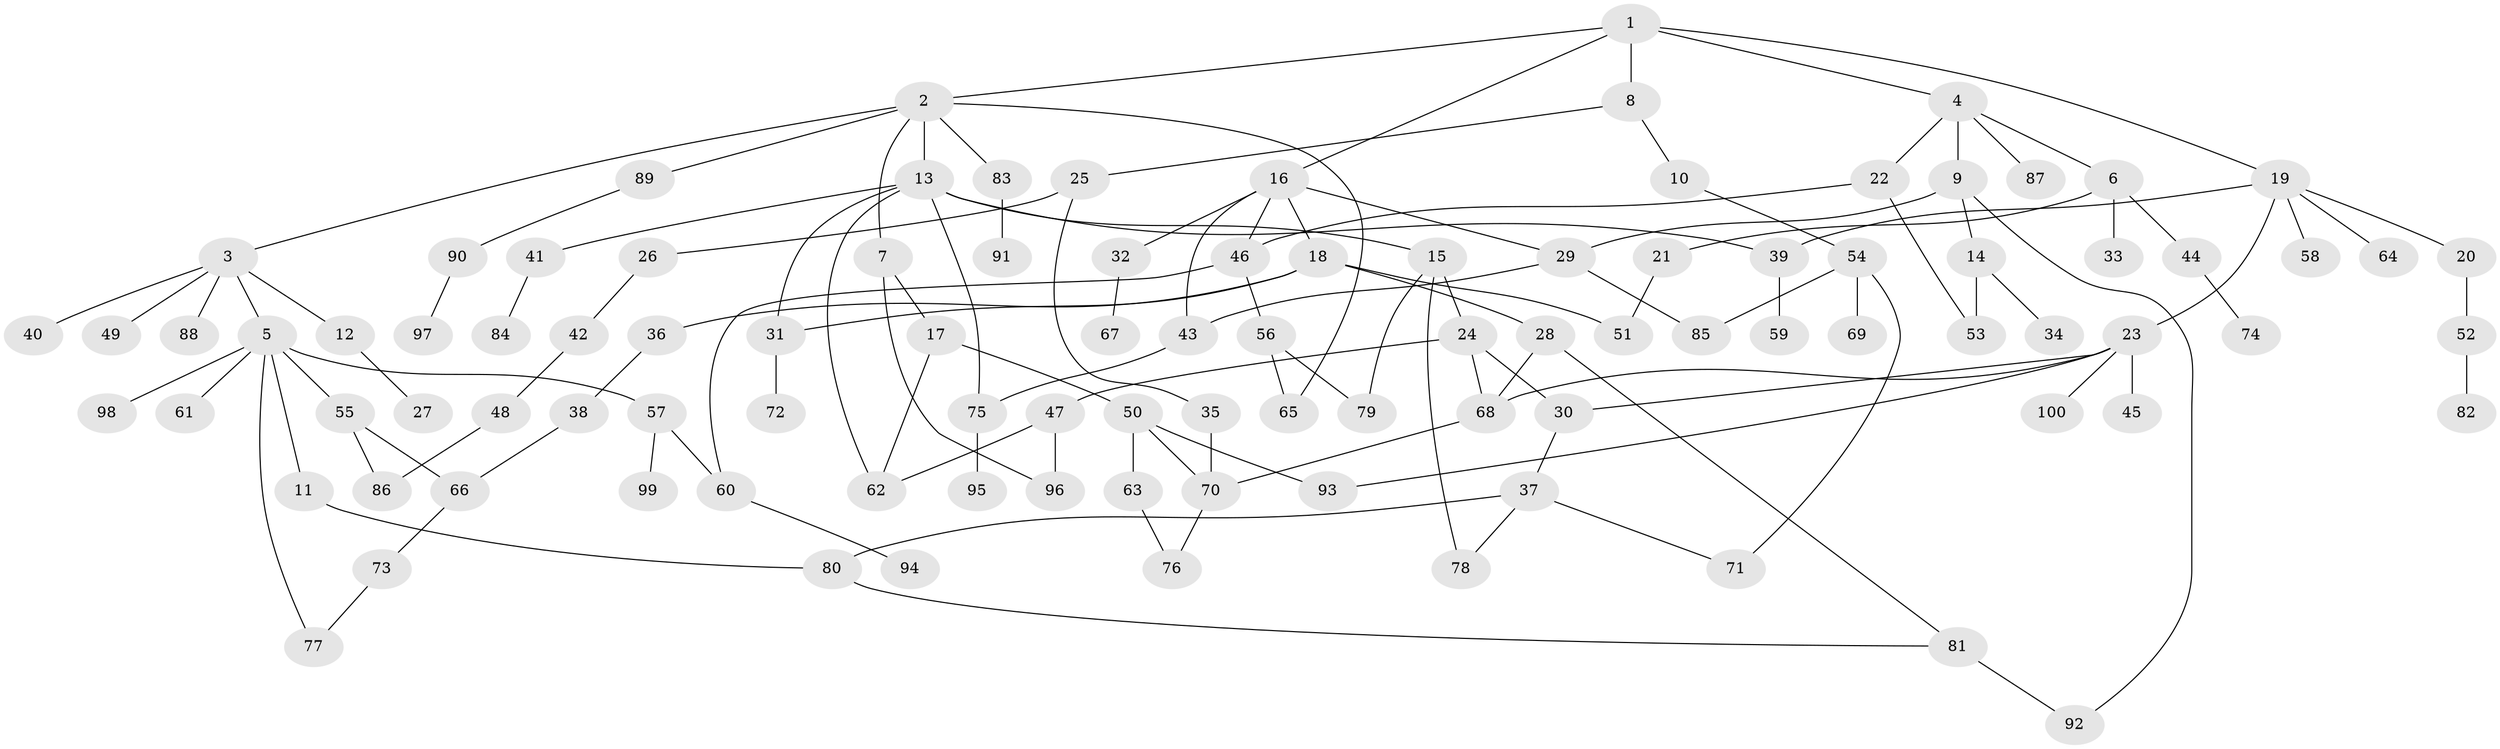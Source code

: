 // coarse degree distribution, {5: 0.05714285714285714, 7: 0.04285714285714286, 6: 0.05714285714285714, 8: 0.014285714285714285, 4: 0.1, 3: 0.14285714285714285, 2: 0.22857142857142856, 9: 0.014285714285714285, 1: 0.34285714285714286}
// Generated by graph-tools (version 1.1) at 2025/17/03/04/25 18:17:09]
// undirected, 100 vertices, 129 edges
graph export_dot {
graph [start="1"]
  node [color=gray90,style=filled];
  1;
  2;
  3;
  4;
  5;
  6;
  7;
  8;
  9;
  10;
  11;
  12;
  13;
  14;
  15;
  16;
  17;
  18;
  19;
  20;
  21;
  22;
  23;
  24;
  25;
  26;
  27;
  28;
  29;
  30;
  31;
  32;
  33;
  34;
  35;
  36;
  37;
  38;
  39;
  40;
  41;
  42;
  43;
  44;
  45;
  46;
  47;
  48;
  49;
  50;
  51;
  52;
  53;
  54;
  55;
  56;
  57;
  58;
  59;
  60;
  61;
  62;
  63;
  64;
  65;
  66;
  67;
  68;
  69;
  70;
  71;
  72;
  73;
  74;
  75;
  76;
  77;
  78;
  79;
  80;
  81;
  82;
  83;
  84;
  85;
  86;
  87;
  88;
  89;
  90;
  91;
  92;
  93;
  94;
  95;
  96;
  97;
  98;
  99;
  100;
  1 -- 2;
  1 -- 4;
  1 -- 8;
  1 -- 16;
  1 -- 19;
  2 -- 3;
  2 -- 7;
  2 -- 13;
  2 -- 65;
  2 -- 83;
  2 -- 89;
  3 -- 5;
  3 -- 12;
  3 -- 40;
  3 -- 49;
  3 -- 88;
  4 -- 6;
  4 -- 9;
  4 -- 22;
  4 -- 87;
  5 -- 11;
  5 -- 55;
  5 -- 57;
  5 -- 61;
  5 -- 77;
  5 -- 98;
  6 -- 21;
  6 -- 33;
  6 -- 44;
  7 -- 17;
  7 -- 96;
  8 -- 10;
  8 -- 25;
  9 -- 14;
  9 -- 29;
  9 -- 92;
  10 -- 54;
  11 -- 80;
  12 -- 27;
  13 -- 15;
  13 -- 31;
  13 -- 39;
  13 -- 41;
  13 -- 62;
  13 -- 75;
  14 -- 34;
  14 -- 53;
  15 -- 24;
  15 -- 78;
  15 -- 79;
  16 -- 18;
  16 -- 32;
  16 -- 46;
  16 -- 29;
  16 -- 43;
  17 -- 50;
  17 -- 62;
  18 -- 28;
  18 -- 36;
  18 -- 51;
  18 -- 31;
  19 -- 20;
  19 -- 23;
  19 -- 58;
  19 -- 64;
  19 -- 39;
  20 -- 52;
  21 -- 51;
  22 -- 46;
  22 -- 53;
  23 -- 30;
  23 -- 45;
  23 -- 93;
  23 -- 100;
  23 -- 68;
  24 -- 47;
  24 -- 30;
  24 -- 68;
  25 -- 26;
  25 -- 35;
  26 -- 42;
  28 -- 68;
  28 -- 81;
  29 -- 43;
  29 -- 85;
  30 -- 37;
  31 -- 72;
  32 -- 67;
  35 -- 70;
  36 -- 38;
  37 -- 78;
  37 -- 80;
  37 -- 71;
  38 -- 66;
  39 -- 59;
  41 -- 84;
  42 -- 48;
  43 -- 75;
  44 -- 74;
  46 -- 56;
  46 -- 60;
  47 -- 96;
  47 -- 62;
  48 -- 86;
  50 -- 63;
  50 -- 70;
  50 -- 93;
  52 -- 82;
  54 -- 69;
  54 -- 71;
  54 -- 85;
  55 -- 66;
  55 -- 86;
  56 -- 79;
  56 -- 65;
  57 -- 99;
  57 -- 60;
  60 -- 94;
  63 -- 76;
  66 -- 73;
  68 -- 70;
  70 -- 76;
  73 -- 77;
  75 -- 95;
  80 -- 81;
  81 -- 92;
  83 -- 91;
  89 -- 90;
  90 -- 97;
}
